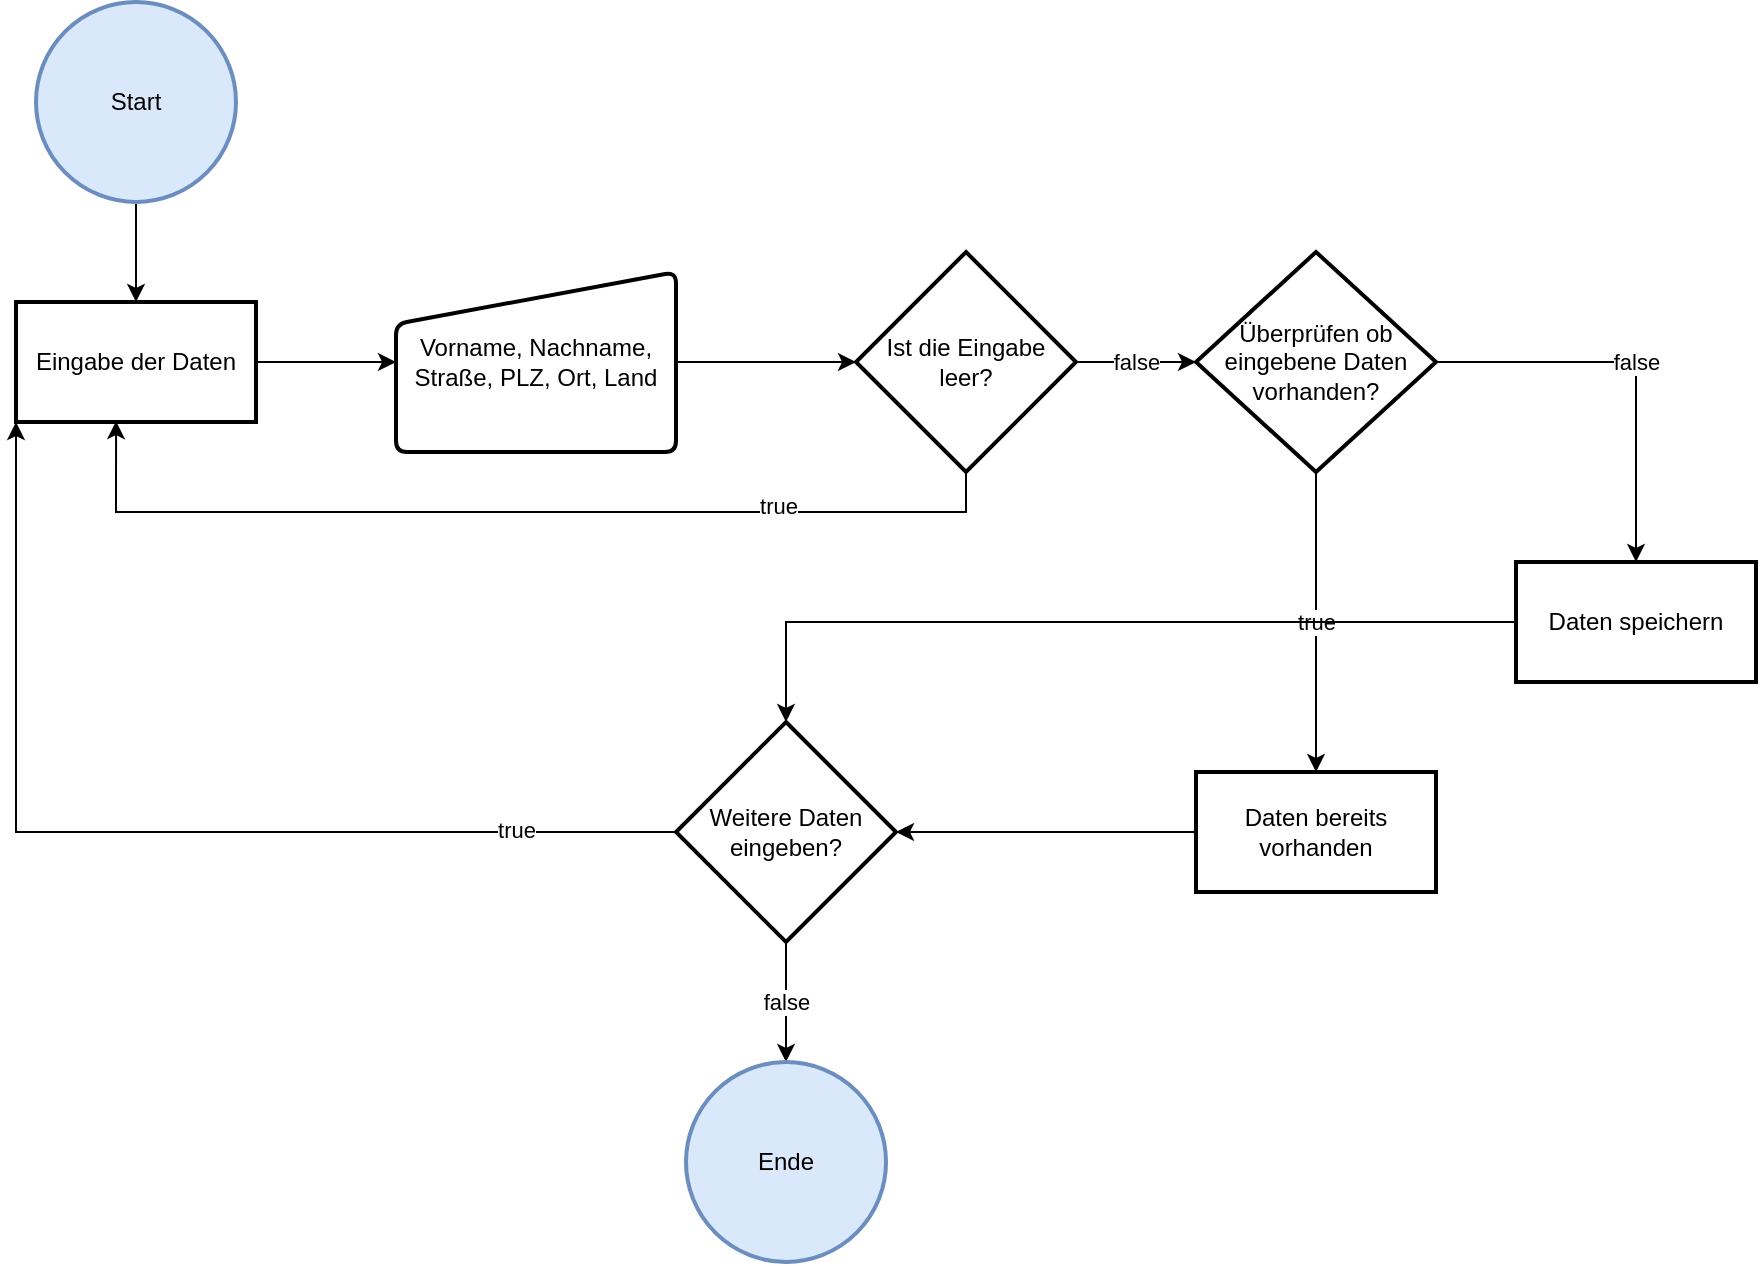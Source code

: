 <mxfile version="19.0.1" type="device"><diagram id="_mYUqVibSMzVaXV3l13q" name="Seite-1"><mxGraphModel dx="1038" dy="641" grid="1" gridSize="10" guides="1" tooltips="1" connect="1" arrows="1" fold="1" page="1" pageScale="1" pageWidth="827" pageHeight="1169" math="0" shadow="0"><root><mxCell id="0"/><mxCell id="1" parent="0"/><mxCell id="ARFfM500KmWifLFXX4tV-3" value="" style="edgeStyle=orthogonalEdgeStyle;rounded=0;orthogonalLoop=1;jettySize=auto;html=1;" parent="1" source="ARFfM500KmWifLFXX4tV-1" target="ARFfM500KmWifLFXX4tV-2" edge="1"><mxGeometry relative="1" as="geometry"/></mxCell><mxCell id="ARFfM500KmWifLFXX4tV-1" value="Start" style="strokeWidth=2;html=1;shape=mxgraph.flowchart.start_2;whiteSpace=wrap;fillColor=#dae8fc;strokeColor=#6c8ebf;" parent="1" vertex="1"><mxGeometry x="50" y="40" width="100" height="100" as="geometry"/></mxCell><mxCell id="ARFfM500KmWifLFXX4tV-11" value="" style="edgeStyle=orthogonalEdgeStyle;rounded=0;orthogonalLoop=1;jettySize=auto;html=1;" parent="1" source="ARFfM500KmWifLFXX4tV-2" target="ARFfM500KmWifLFXX4tV-10" edge="1"><mxGeometry relative="1" as="geometry"/></mxCell><mxCell id="ARFfM500KmWifLFXX4tV-2" value="Eingabe der Daten" style="whiteSpace=wrap;html=1;strokeWidth=2;" parent="1" vertex="1"><mxGeometry x="40" y="190" width="120" height="60" as="geometry"/></mxCell><mxCell id="ARFfM500KmWifLFXX4tV-13" style="edgeStyle=orthogonalEdgeStyle;rounded=0;orthogonalLoop=1;jettySize=auto;html=1;entryX=0.417;entryY=0.993;entryDx=0;entryDy=0;entryPerimeter=0;exitX=0.5;exitY=1;exitDx=0;exitDy=0;" parent="1" source="ARFfM500KmWifLFXX4tV-4" target="ARFfM500KmWifLFXX4tV-2" edge="1"><mxGeometry relative="1" as="geometry"/></mxCell><mxCell id="ARFfM500KmWifLFXX4tV-14" value="true" style="edgeLabel;html=1;align=center;verticalAlign=middle;resizable=0;points=[];" parent="ARFfM500KmWifLFXX4tV-13" vertex="1" connectable="0"><mxGeometry x="-0.533" y="-3" relative="1" as="geometry"><mxPoint as="offset"/></mxGeometry></mxCell><mxCell id="hw1pODNcrkiWBplVtarj-1" value="false" style="edgeStyle=orthogonalEdgeStyle;rounded=0;orthogonalLoop=1;jettySize=auto;html=1;" edge="1" parent="1" source="ARFfM500KmWifLFXX4tV-4" target="abM4nCFLEQupaOMDfwjA-1"><mxGeometry relative="1" as="geometry"/></mxCell><mxCell id="ARFfM500KmWifLFXX4tV-4" value="Ist die Eingabe leer?" style="rhombus;whiteSpace=wrap;html=1;strokeWidth=2;" parent="1" vertex="1"><mxGeometry x="460" y="165" width="110" height="110" as="geometry"/></mxCell><mxCell id="ARFfM500KmWifLFXX4tV-12" value="" style="edgeStyle=orthogonalEdgeStyle;rounded=0;orthogonalLoop=1;jettySize=auto;html=1;" parent="1" source="ARFfM500KmWifLFXX4tV-10" target="ARFfM500KmWifLFXX4tV-4" edge="1"><mxGeometry relative="1" as="geometry"/></mxCell><mxCell id="ARFfM500KmWifLFXX4tV-10" value="Vorname, Nachname, Straße, PLZ, Ort, Land" style="html=1;strokeWidth=2;shape=manualInput;whiteSpace=wrap;rounded=1;size=26;arcSize=11;" parent="1" vertex="1"><mxGeometry x="230" y="175" width="140" height="90" as="geometry"/></mxCell><mxCell id="ARFfM500KmWifLFXX4tV-20" value="false" style="edgeStyle=orthogonalEdgeStyle;rounded=0;orthogonalLoop=1;jettySize=auto;html=1;" parent="1" source="ARFfM500KmWifLFXX4tV-17" target="ARFfM500KmWifLFXX4tV-19" edge="1"><mxGeometry relative="1" as="geometry"/></mxCell><mxCell id="ARFfM500KmWifLFXX4tV-21" style="edgeStyle=orthogonalEdgeStyle;rounded=0;orthogonalLoop=1;jettySize=auto;html=1;entryX=0;entryY=1;entryDx=0;entryDy=0;" parent="1" source="ARFfM500KmWifLFXX4tV-17" target="ARFfM500KmWifLFXX4tV-2" edge="1"><mxGeometry relative="1" as="geometry"/></mxCell><mxCell id="ARFfM500KmWifLFXX4tV-22" value="true" style="edgeLabel;html=1;align=center;verticalAlign=middle;resizable=0;points=[];" parent="ARFfM500KmWifLFXX4tV-21" vertex="1" connectable="0"><mxGeometry x="-0.7" y="-1" relative="1" as="geometry"><mxPoint as="offset"/></mxGeometry></mxCell><mxCell id="ARFfM500KmWifLFXX4tV-17" value="Weitere Daten eingeben?" style="rhombus;whiteSpace=wrap;html=1;strokeWidth=2;" parent="1" vertex="1"><mxGeometry x="370" y="400" width="110" height="110" as="geometry"/></mxCell><mxCell id="ARFfM500KmWifLFXX4tV-19" value="Ende" style="strokeWidth=2;html=1;shape=mxgraph.flowchart.start_2;whiteSpace=wrap;fillColor=#dae8fc;strokeColor=#6c8ebf;" parent="1" vertex="1"><mxGeometry x="375" y="570" width="100" height="100" as="geometry"/></mxCell><mxCell id="abM4nCFLEQupaOMDfwjA-7" value="true" style="edgeStyle=orthogonalEdgeStyle;rounded=0;orthogonalLoop=1;jettySize=auto;html=1;" parent="1" source="abM4nCFLEQupaOMDfwjA-1" target="abM4nCFLEQupaOMDfwjA-6" edge="1"><mxGeometry relative="1" as="geometry"/></mxCell><mxCell id="hw1pODNcrkiWBplVtarj-3" value="false" style="edgeStyle=orthogonalEdgeStyle;rounded=0;orthogonalLoop=1;jettySize=auto;html=1;" edge="1" parent="1" source="abM4nCFLEQupaOMDfwjA-1" target="hw1pODNcrkiWBplVtarj-2"><mxGeometry relative="1" as="geometry"/></mxCell><mxCell id="abM4nCFLEQupaOMDfwjA-1" value="Überprüfen ob eingebene Daten vorhanden?" style="rhombus;whiteSpace=wrap;html=1;strokeWidth=2;" parent="1" vertex="1"><mxGeometry x="630" y="165" width="120" height="110" as="geometry"/></mxCell><mxCell id="abM4nCFLEQupaOMDfwjA-9" style="edgeStyle=orthogonalEdgeStyle;rounded=0;orthogonalLoop=1;jettySize=auto;html=1;entryX=1;entryY=0.5;entryDx=0;entryDy=0;" parent="1" source="abM4nCFLEQupaOMDfwjA-6" target="ARFfM500KmWifLFXX4tV-17" edge="1"><mxGeometry relative="1" as="geometry"/></mxCell><mxCell id="abM4nCFLEQupaOMDfwjA-6" value="Daten bereits vorhanden" style="whiteSpace=wrap;html=1;strokeWidth=2;" parent="1" vertex="1"><mxGeometry x="630" y="425" width="120" height="60" as="geometry"/></mxCell><mxCell id="hw1pODNcrkiWBplVtarj-4" style="edgeStyle=orthogonalEdgeStyle;rounded=0;orthogonalLoop=1;jettySize=auto;html=1;" edge="1" parent="1" source="hw1pODNcrkiWBplVtarj-2" target="ARFfM500KmWifLFXX4tV-17"><mxGeometry relative="1" as="geometry"/></mxCell><mxCell id="hw1pODNcrkiWBplVtarj-2" value="Daten speichern" style="whiteSpace=wrap;html=1;strokeWidth=2;" vertex="1" parent="1"><mxGeometry x="790" y="320" width="120" height="60" as="geometry"/></mxCell></root></mxGraphModel></diagram></mxfile>